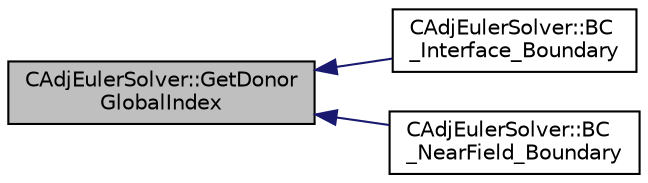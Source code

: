 digraph "CAdjEulerSolver::GetDonorGlobalIndex"
{
  edge [fontname="Helvetica",fontsize="10",labelfontname="Helvetica",labelfontsize="10"];
  node [fontname="Helvetica",fontsize="10",shape=record];
  rankdir="LR";
  Node586 [label="CAdjEulerSolver::GetDonor\lGlobalIndex",height=0.2,width=0.4,color="black", fillcolor="grey75", style="filled", fontcolor="black"];
  Node586 -> Node587 [dir="back",color="midnightblue",fontsize="10",style="solid",fontname="Helvetica"];
  Node587 [label="CAdjEulerSolver::BC\l_Interface_Boundary",height=0.2,width=0.4,color="black", fillcolor="white", style="filled",URL="$class_c_adj_euler_solver.html#ac54c28f4bac73bebccd34906b727d65d",tooltip="Impose the interface boundary condition using the residual. "];
  Node586 -> Node588 [dir="back",color="midnightblue",fontsize="10",style="solid",fontname="Helvetica"];
  Node588 [label="CAdjEulerSolver::BC\l_NearField_Boundary",height=0.2,width=0.4,color="black", fillcolor="white", style="filled",URL="$class_c_adj_euler_solver.html#a6c1c40af267be8a86c468da9f997a22e",tooltip="Impose the near-field boundary condition using the residual. "];
}
